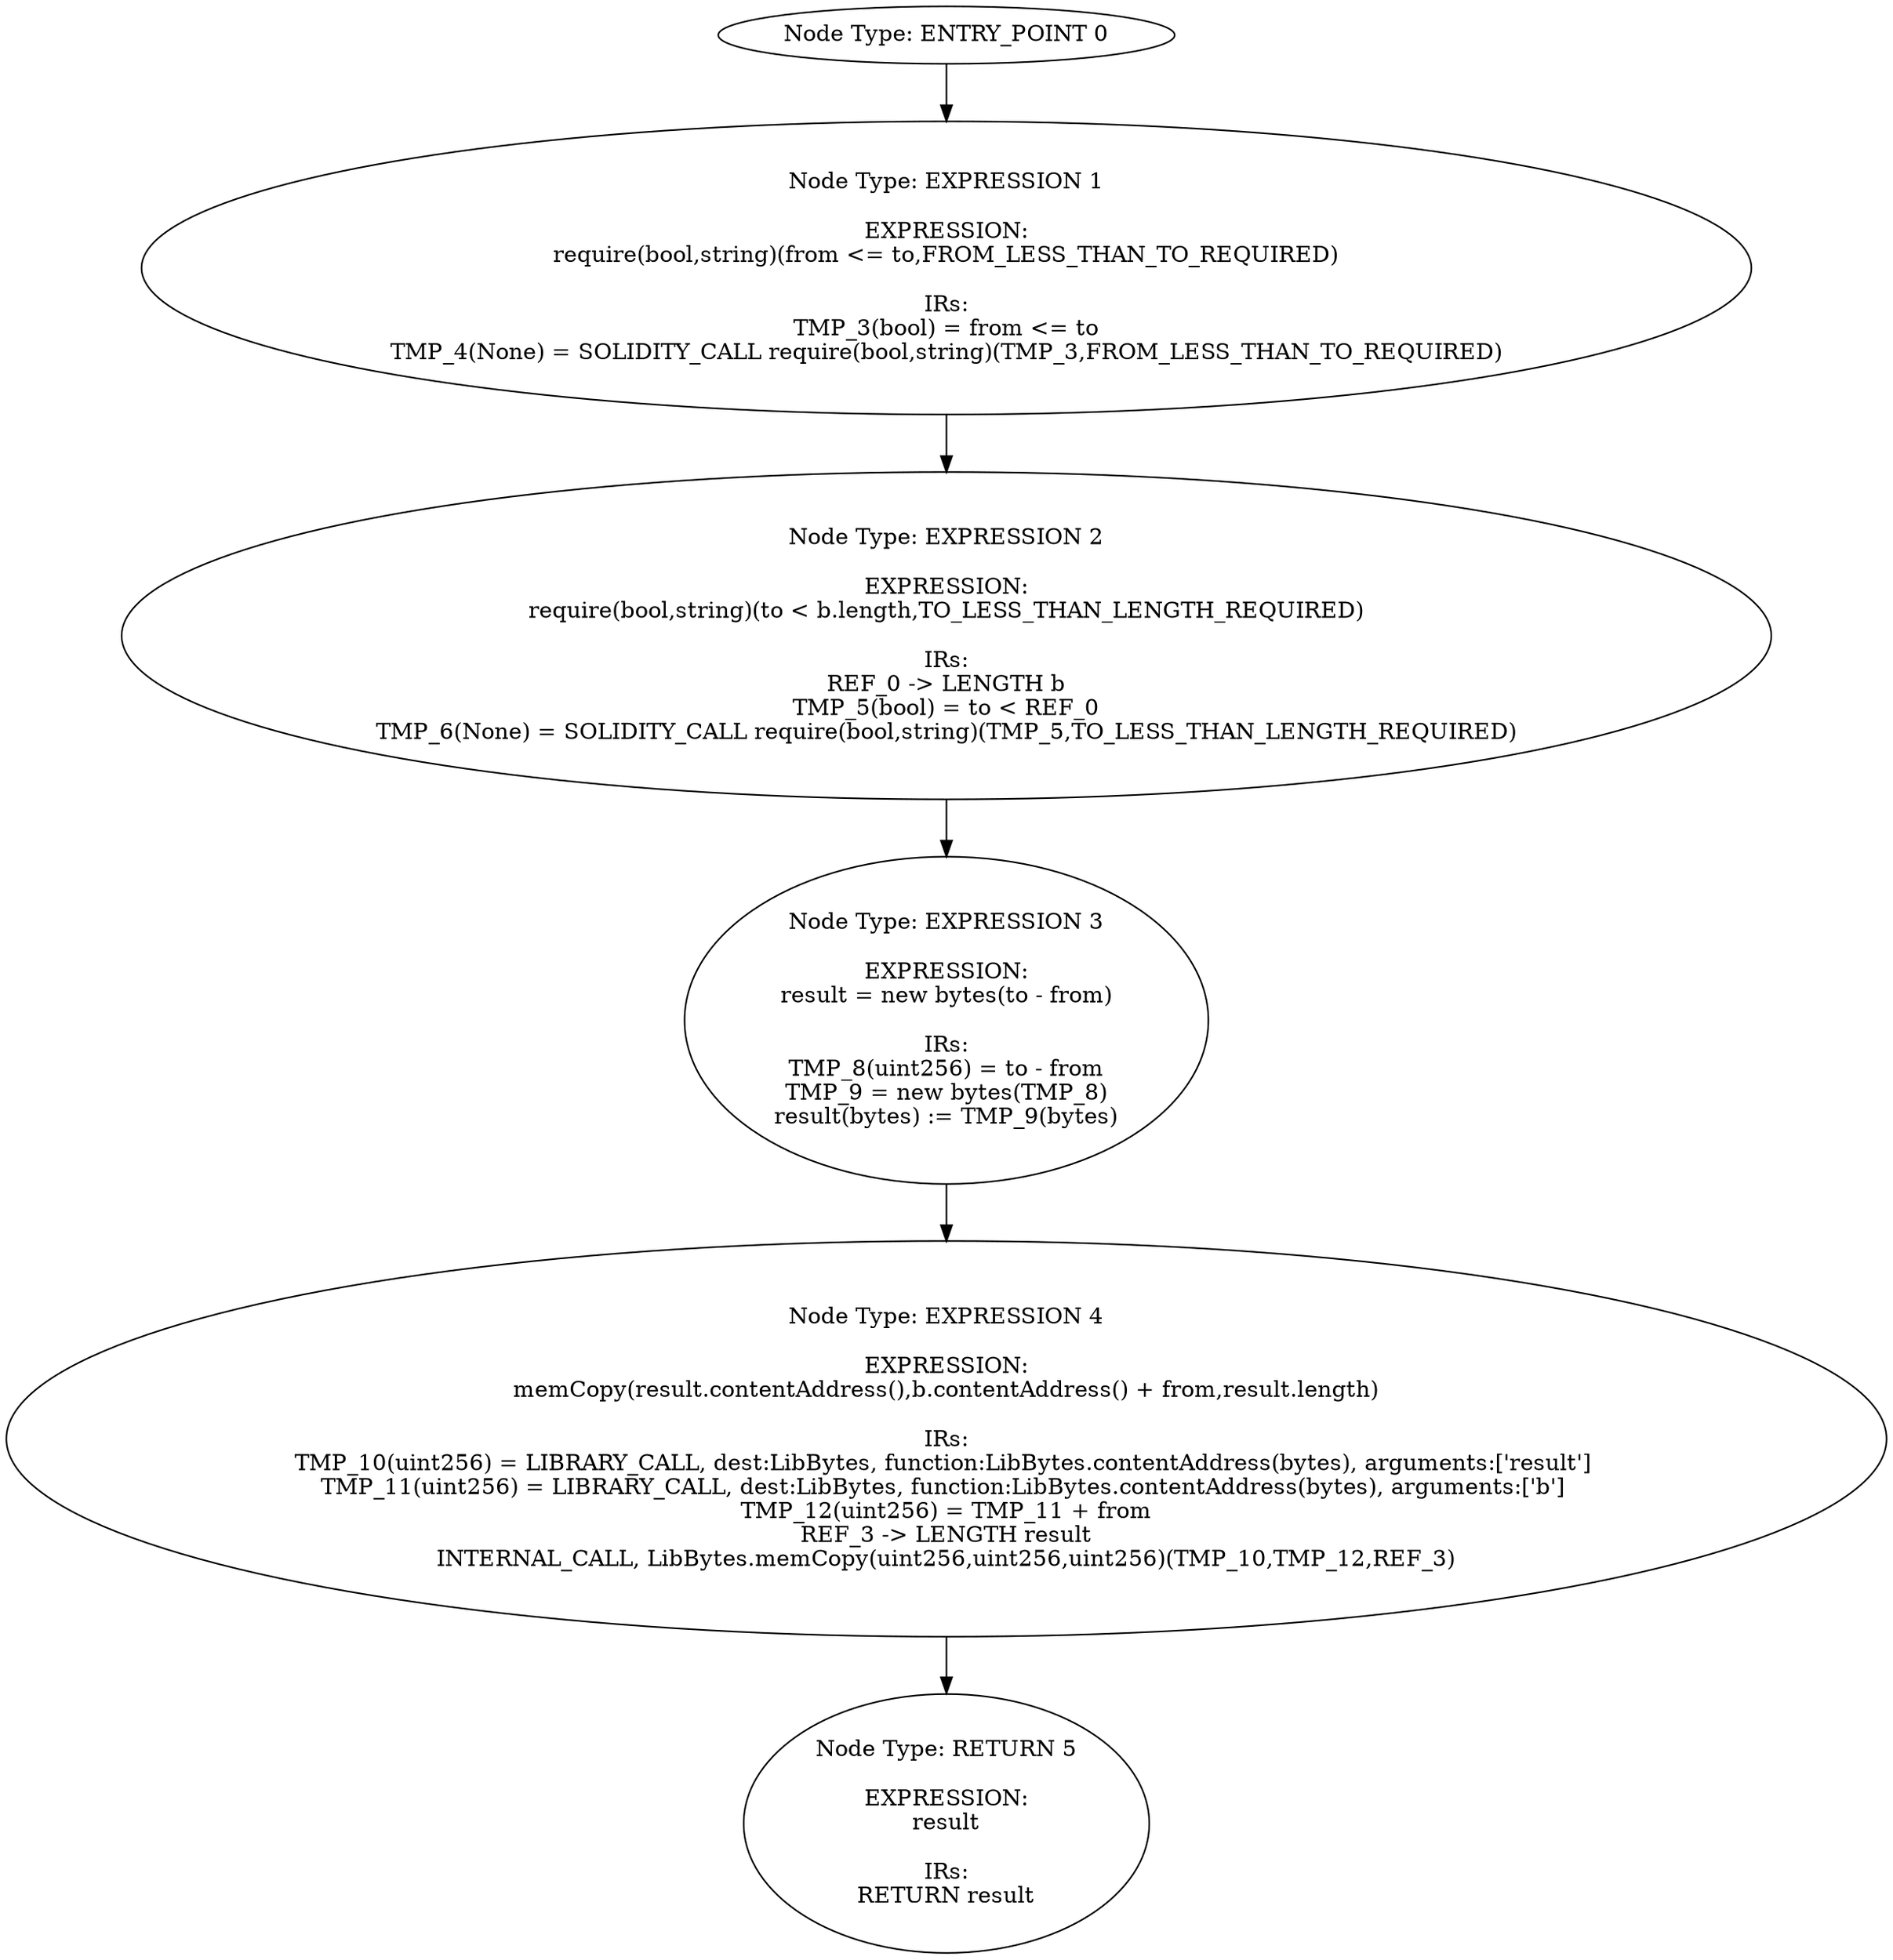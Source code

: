 digraph{
0[label="Node Type: ENTRY_POINT 0
"];
0->1;
1[label="Node Type: EXPRESSION 1

EXPRESSION:
require(bool,string)(from <= to,FROM_LESS_THAN_TO_REQUIRED)

IRs:
TMP_3(bool) = from <= to
TMP_4(None) = SOLIDITY_CALL require(bool,string)(TMP_3,FROM_LESS_THAN_TO_REQUIRED)"];
1->2;
2[label="Node Type: EXPRESSION 2

EXPRESSION:
require(bool,string)(to < b.length,TO_LESS_THAN_LENGTH_REQUIRED)

IRs:
REF_0 -> LENGTH b
TMP_5(bool) = to < REF_0
TMP_6(None) = SOLIDITY_CALL require(bool,string)(TMP_5,TO_LESS_THAN_LENGTH_REQUIRED)"];
2->3;
3[label="Node Type: EXPRESSION 3

EXPRESSION:
result = new bytes(to - from)

IRs:
TMP_8(uint256) = to - from
TMP_9 = new bytes(TMP_8)
result(bytes) := TMP_9(bytes)"];
3->4;
4[label="Node Type: EXPRESSION 4

EXPRESSION:
memCopy(result.contentAddress(),b.contentAddress() + from,result.length)

IRs:
TMP_10(uint256) = LIBRARY_CALL, dest:LibBytes, function:LibBytes.contentAddress(bytes), arguments:['result'] 
TMP_11(uint256) = LIBRARY_CALL, dest:LibBytes, function:LibBytes.contentAddress(bytes), arguments:['b'] 
TMP_12(uint256) = TMP_11 + from
REF_3 -> LENGTH result
INTERNAL_CALL, LibBytes.memCopy(uint256,uint256,uint256)(TMP_10,TMP_12,REF_3)"];
4->5;
5[label="Node Type: RETURN 5

EXPRESSION:
result

IRs:
RETURN result"];
}
